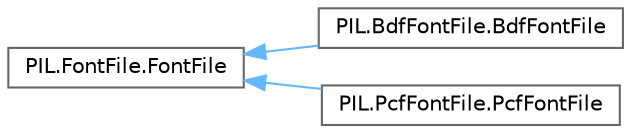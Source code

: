 digraph "Graphical Class Hierarchy"
{
 // LATEX_PDF_SIZE
  bgcolor="transparent";
  edge [fontname=Helvetica,fontsize=10,labelfontname=Helvetica,labelfontsize=10];
  node [fontname=Helvetica,fontsize=10,shape=box,height=0.2,width=0.4];
  rankdir="LR";
  Node0 [id="Node000000",label="PIL.FontFile.FontFile",height=0.2,width=0.4,color="grey40", fillcolor="white", style="filled",URL="$d6/d15/classPIL_1_1FontFile_1_1FontFile.html",tooltip=" "];
  Node0 -> Node1 [id="edge4751_Node000000_Node000001",dir="back",color="steelblue1",style="solid",tooltip=" "];
  Node1 [id="Node000001",label="PIL.BdfFontFile.BdfFontFile",height=0.2,width=0.4,color="grey40", fillcolor="white", style="filled",URL="$dd/ded/classPIL_1_1BdfFontFile_1_1BdfFontFile.html",tooltip=" "];
  Node0 -> Node2 [id="edge4752_Node000000_Node000002",dir="back",color="steelblue1",style="solid",tooltip=" "];
  Node2 [id="Node000002",label="PIL.PcfFontFile.PcfFontFile",height=0.2,width=0.4,color="grey40", fillcolor="white", style="filled",URL="$d9/d52/classPIL_1_1PcfFontFile_1_1PcfFontFile.html",tooltip=" "];
}

